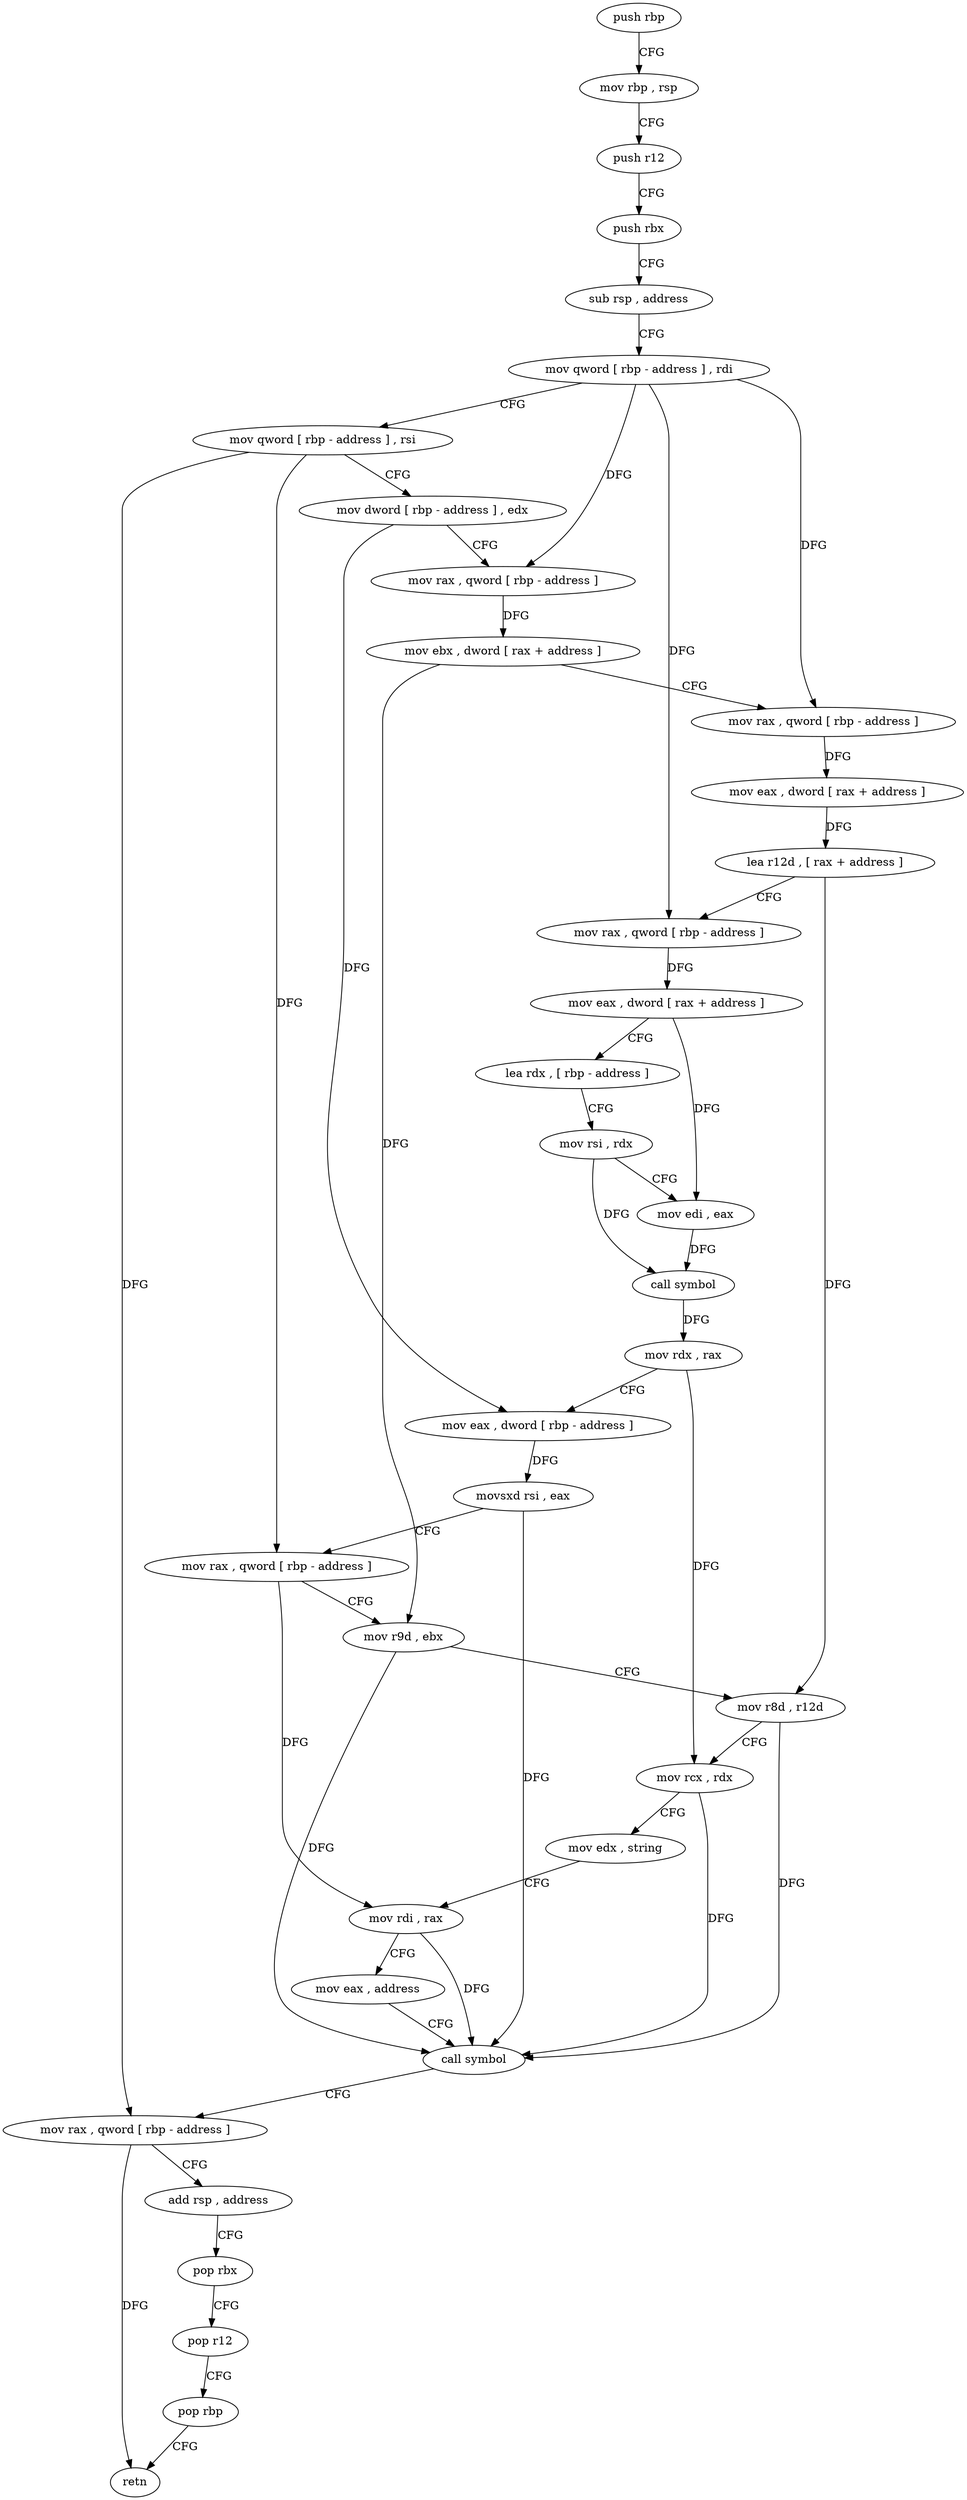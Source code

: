 digraph "func" {
"4346061" [label = "push rbp" ]
"4346062" [label = "mov rbp , rsp" ]
"4346065" [label = "push r12" ]
"4346067" [label = "push rbx" ]
"4346068" [label = "sub rsp , address" ]
"4346072" [label = "mov qword [ rbp - address ] , rdi" ]
"4346076" [label = "mov qword [ rbp - address ] , rsi" ]
"4346080" [label = "mov dword [ rbp - address ] , edx" ]
"4346083" [label = "mov rax , qword [ rbp - address ]" ]
"4346087" [label = "mov ebx , dword [ rax + address ]" ]
"4346090" [label = "mov rax , qword [ rbp - address ]" ]
"4346094" [label = "mov eax , dword [ rax + address ]" ]
"4346097" [label = "lea r12d , [ rax + address ]" ]
"4346101" [label = "mov rax , qword [ rbp - address ]" ]
"4346105" [label = "mov eax , dword [ rax + address ]" ]
"4346108" [label = "lea rdx , [ rbp - address ]" ]
"4346112" [label = "mov rsi , rdx" ]
"4346115" [label = "mov edi , eax" ]
"4346117" [label = "call symbol" ]
"4346122" [label = "mov rdx , rax" ]
"4346125" [label = "mov eax , dword [ rbp - address ]" ]
"4346128" [label = "movsxd rsi , eax" ]
"4346131" [label = "mov rax , qword [ rbp - address ]" ]
"4346135" [label = "mov r9d , ebx" ]
"4346138" [label = "mov r8d , r12d" ]
"4346141" [label = "mov rcx , rdx" ]
"4346144" [label = "mov edx , string" ]
"4346149" [label = "mov rdi , rax" ]
"4346152" [label = "mov eax , address" ]
"4346157" [label = "call symbol" ]
"4346162" [label = "mov rax , qword [ rbp - address ]" ]
"4346166" [label = "add rsp , address" ]
"4346170" [label = "pop rbx" ]
"4346171" [label = "pop r12" ]
"4346173" [label = "pop rbp" ]
"4346174" [label = "retn" ]
"4346061" -> "4346062" [ label = "CFG" ]
"4346062" -> "4346065" [ label = "CFG" ]
"4346065" -> "4346067" [ label = "CFG" ]
"4346067" -> "4346068" [ label = "CFG" ]
"4346068" -> "4346072" [ label = "CFG" ]
"4346072" -> "4346076" [ label = "CFG" ]
"4346072" -> "4346083" [ label = "DFG" ]
"4346072" -> "4346090" [ label = "DFG" ]
"4346072" -> "4346101" [ label = "DFG" ]
"4346076" -> "4346080" [ label = "CFG" ]
"4346076" -> "4346131" [ label = "DFG" ]
"4346076" -> "4346162" [ label = "DFG" ]
"4346080" -> "4346083" [ label = "CFG" ]
"4346080" -> "4346125" [ label = "DFG" ]
"4346083" -> "4346087" [ label = "DFG" ]
"4346087" -> "4346090" [ label = "CFG" ]
"4346087" -> "4346135" [ label = "DFG" ]
"4346090" -> "4346094" [ label = "DFG" ]
"4346094" -> "4346097" [ label = "DFG" ]
"4346097" -> "4346101" [ label = "CFG" ]
"4346097" -> "4346138" [ label = "DFG" ]
"4346101" -> "4346105" [ label = "DFG" ]
"4346105" -> "4346108" [ label = "CFG" ]
"4346105" -> "4346115" [ label = "DFG" ]
"4346108" -> "4346112" [ label = "CFG" ]
"4346112" -> "4346115" [ label = "CFG" ]
"4346112" -> "4346117" [ label = "DFG" ]
"4346115" -> "4346117" [ label = "DFG" ]
"4346117" -> "4346122" [ label = "DFG" ]
"4346122" -> "4346125" [ label = "CFG" ]
"4346122" -> "4346141" [ label = "DFG" ]
"4346125" -> "4346128" [ label = "DFG" ]
"4346128" -> "4346131" [ label = "CFG" ]
"4346128" -> "4346157" [ label = "DFG" ]
"4346131" -> "4346135" [ label = "CFG" ]
"4346131" -> "4346149" [ label = "DFG" ]
"4346135" -> "4346138" [ label = "CFG" ]
"4346135" -> "4346157" [ label = "DFG" ]
"4346138" -> "4346141" [ label = "CFG" ]
"4346138" -> "4346157" [ label = "DFG" ]
"4346141" -> "4346144" [ label = "CFG" ]
"4346141" -> "4346157" [ label = "DFG" ]
"4346144" -> "4346149" [ label = "CFG" ]
"4346149" -> "4346152" [ label = "CFG" ]
"4346149" -> "4346157" [ label = "DFG" ]
"4346152" -> "4346157" [ label = "CFG" ]
"4346157" -> "4346162" [ label = "CFG" ]
"4346162" -> "4346166" [ label = "CFG" ]
"4346162" -> "4346174" [ label = "DFG" ]
"4346166" -> "4346170" [ label = "CFG" ]
"4346170" -> "4346171" [ label = "CFG" ]
"4346171" -> "4346173" [ label = "CFG" ]
"4346173" -> "4346174" [ label = "CFG" ]
}
